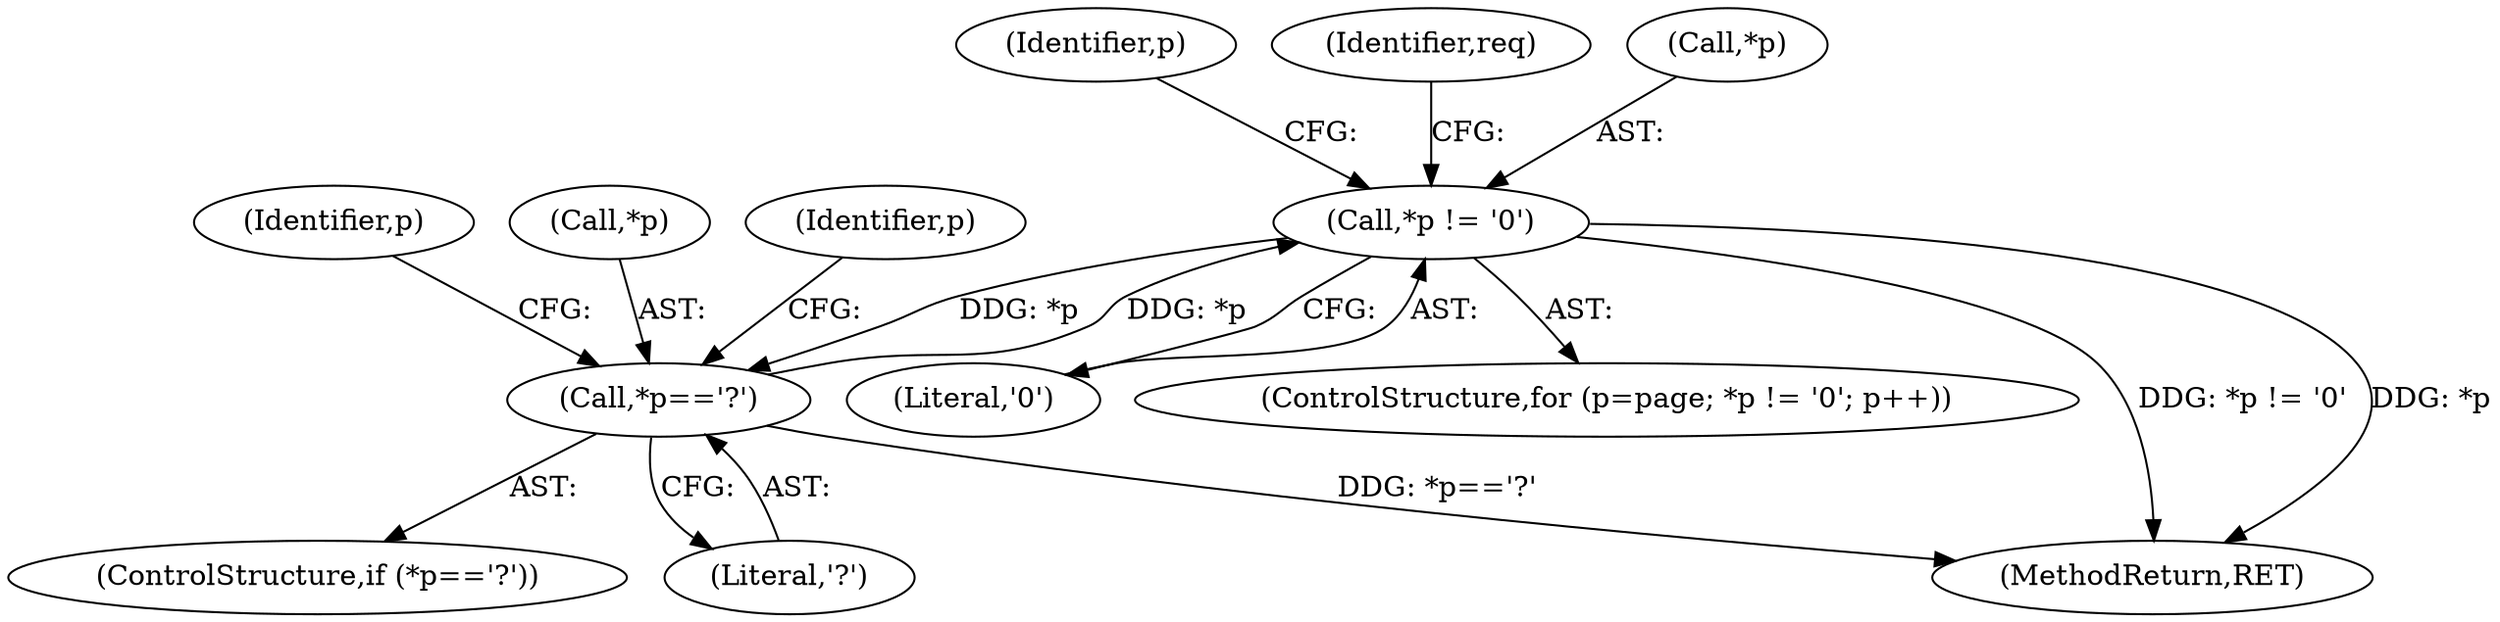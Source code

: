 digraph "0_didiwiki_5e5c796617e1712905dc5462b94bd5e6c08d15ea@pointer" {
"1000206" [label="(Call,*p != '\0')"];
"1000213" [label="(Call,*p=='?')"];
"1000206" [label="(Call,*p != '\0')"];
"1000211" [label="(Identifier,p)"];
"1000209" [label="(Literal,'\0')"];
"1000215" [label="(Identifier,p)"];
"1000214" [label="(Call,*p)"];
"1000212" [label="(ControlStructure,if (*p=='?'))"];
"1000224" [label="(Identifier,req)"];
"1000220" [label="(Identifier,p)"];
"1000213" [label="(Call,*p=='?')"];
"1000216" [label="(Literal,'?')"];
"1000202" [label="(ControlStructure,for (p=page; *p != '\0'; p++))"];
"1000363" [label="(MethodReturn,RET)"];
"1000207" [label="(Call,*p)"];
"1000206" [label="(Call,*p != '\0')"];
"1000206" -> "1000202"  [label="AST: "];
"1000206" -> "1000209"  [label="CFG: "];
"1000207" -> "1000206"  [label="AST: "];
"1000209" -> "1000206"  [label="AST: "];
"1000215" -> "1000206"  [label="CFG: "];
"1000224" -> "1000206"  [label="CFG: "];
"1000206" -> "1000363"  [label="DDG: *p != '\0'"];
"1000206" -> "1000363"  [label="DDG: *p"];
"1000213" -> "1000206"  [label="DDG: *p"];
"1000206" -> "1000213"  [label="DDG: *p"];
"1000213" -> "1000212"  [label="AST: "];
"1000213" -> "1000216"  [label="CFG: "];
"1000214" -> "1000213"  [label="AST: "];
"1000216" -> "1000213"  [label="AST: "];
"1000220" -> "1000213"  [label="CFG: "];
"1000211" -> "1000213"  [label="CFG: "];
"1000213" -> "1000363"  [label="DDG: *p=='?'"];
}
